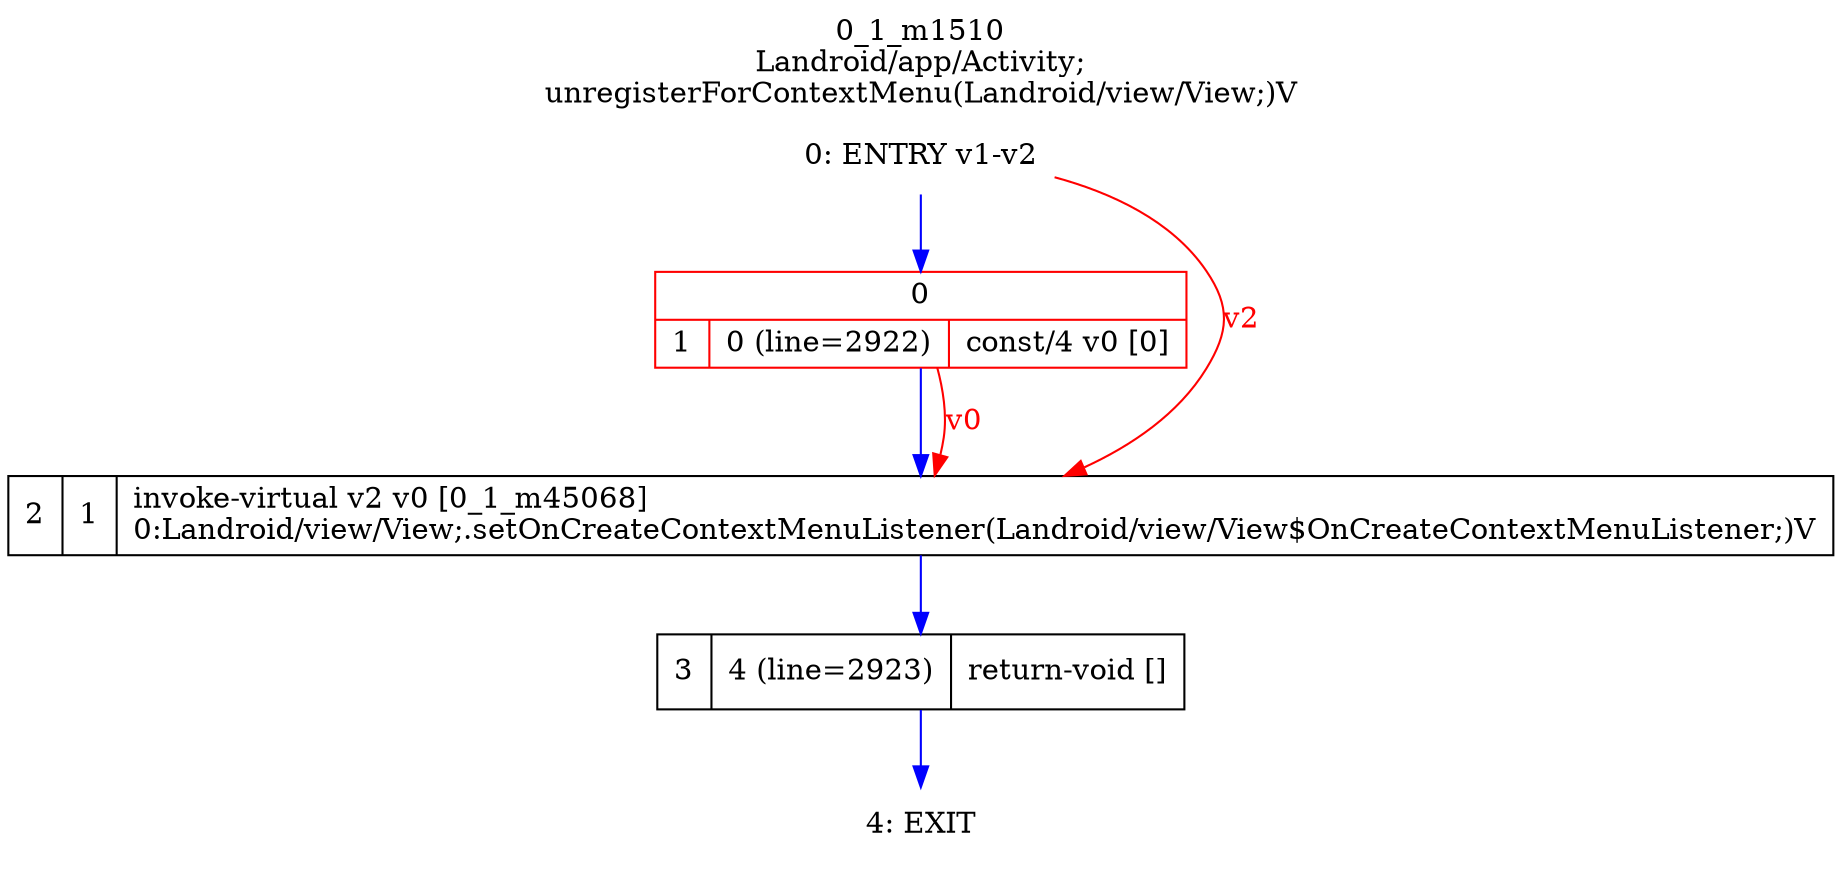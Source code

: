 digraph G {
rankdir=UD;
labelloc=t;
label="0_1_m1510\nLandroid/app/Activity;
unregisterForContextMenu(Landroid/view/View;)V";
0[label="0: ENTRY v1-v2",shape=plaintext];
1[label="{0|{1|0 (line=2922)|const/4 v0 [0]\l}}",shape=record, color=red];
2[label="2|1|invoke-virtual v2 v0 [0_1_m45068]\l0:Landroid/view/View;.setOnCreateContextMenuListener(Landroid/view/View$OnCreateContextMenuListener;)V\l",shape=record,URL="0_1_m45068.dot"];
3[label="3|4 (line=2923)|return-void []\l",shape=record];
4[label="4: EXIT",shape=plaintext];
0->1 [color=blue, fontcolor=blue,weight=100, taillabel=""];
1->2 [color=blue, fontcolor=blue,weight=100, taillabel=""];
2->3 [color=blue, fontcolor=blue,weight=100, taillabel=""];
3->4 [color=blue, fontcolor=blue,weight=100, taillabel=""];
0->2 [color=red, fontcolor=red, label="v2"];
1->2 [color=red, fontcolor=red, label="v0"];
}
